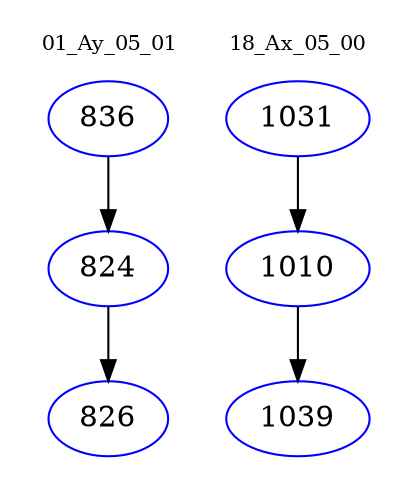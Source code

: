 digraph{
subgraph cluster_0 {
color = white
label = "01_Ay_05_01";
fontsize=10;
T0_836 [label="836", color="blue"]
T0_836 -> T0_824 [color="black"]
T0_824 [label="824", color="blue"]
T0_824 -> T0_826 [color="black"]
T0_826 [label="826", color="blue"]
}
subgraph cluster_1 {
color = white
label = "18_Ax_05_00";
fontsize=10;
T1_1031 [label="1031", color="blue"]
T1_1031 -> T1_1010 [color="black"]
T1_1010 [label="1010", color="blue"]
T1_1010 -> T1_1039 [color="black"]
T1_1039 [label="1039", color="blue"]
}
}
